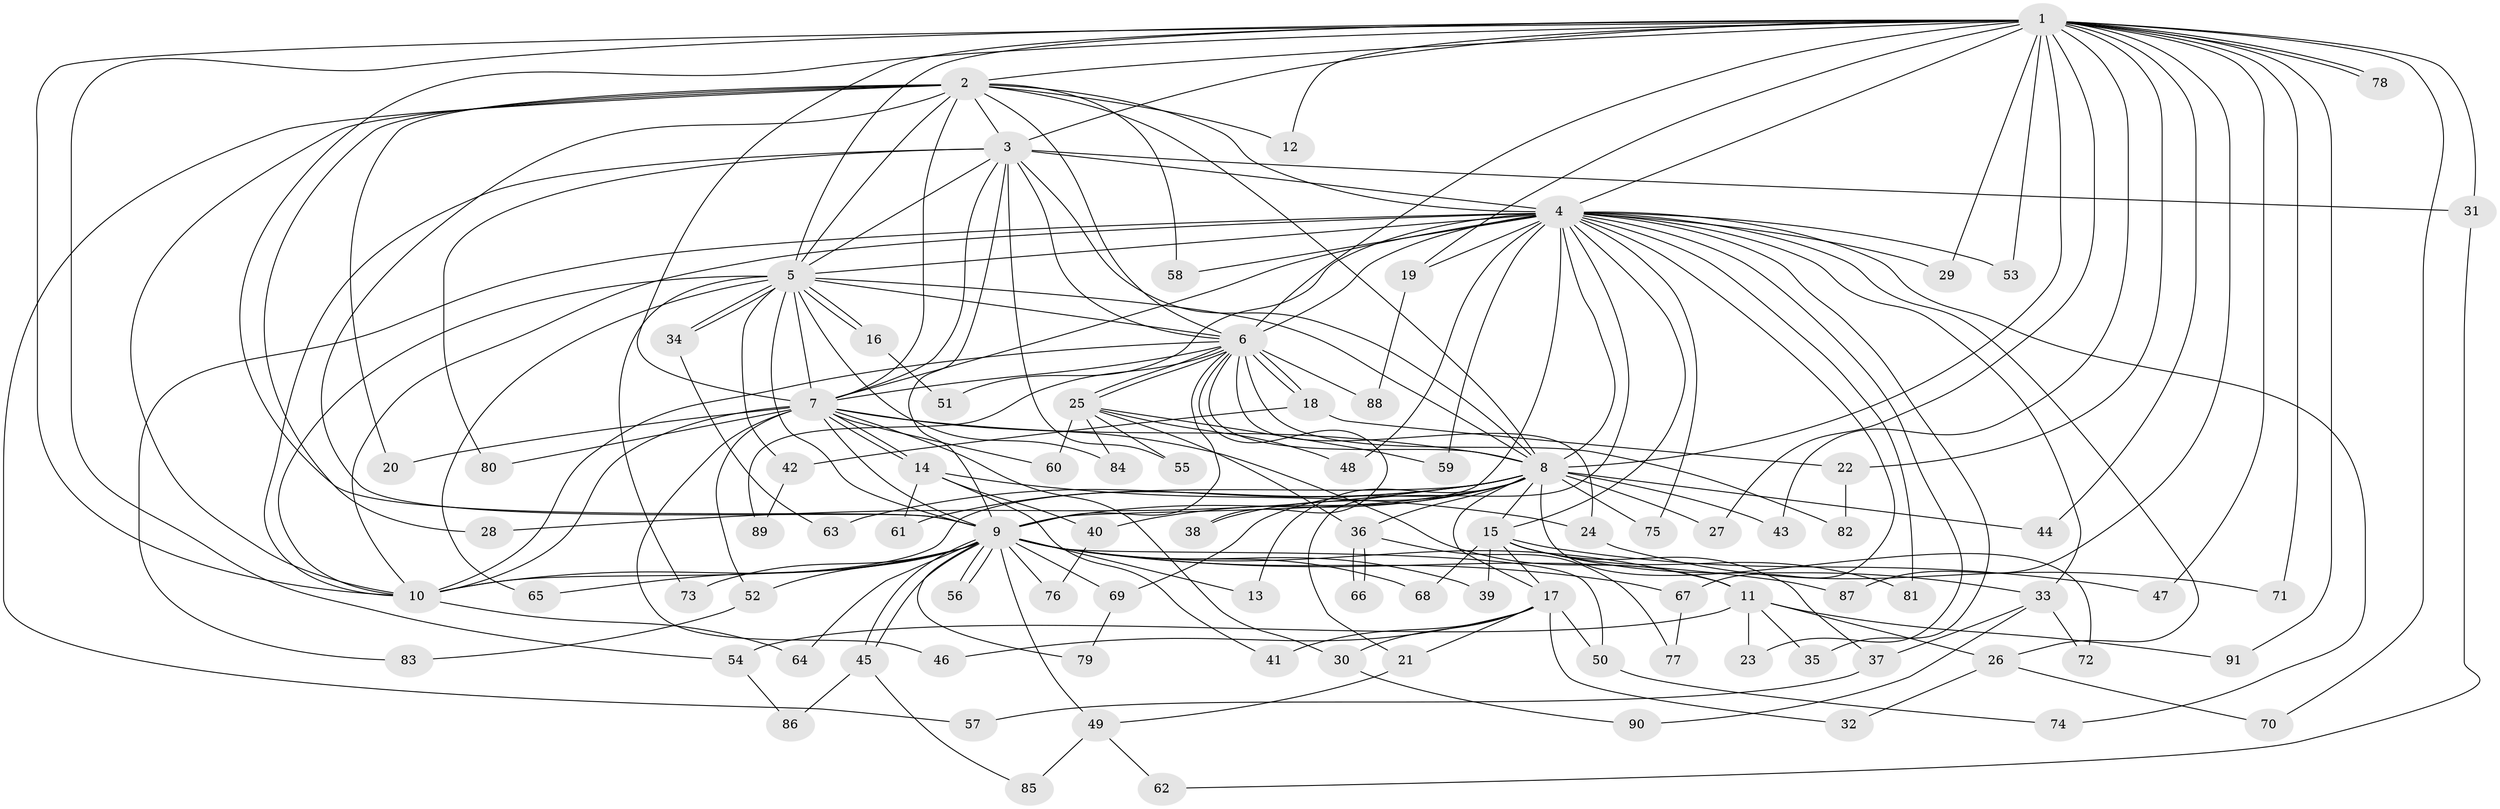 // coarse degree distribution, {14: 0.046875, 23: 0.03125, 9: 0.015625, 7: 0.03125, 2: 0.4375, 21: 0.015625, 3: 0.234375, 8: 0.03125, 4: 0.046875, 24: 0.015625, 5: 0.03125, 1: 0.046875, 10: 0.015625}
// Generated by graph-tools (version 1.1) at 2025/36/03/04/25 23:36:26]
// undirected, 91 vertices, 207 edges
graph export_dot {
  node [color=gray90,style=filled];
  1;
  2;
  3;
  4;
  5;
  6;
  7;
  8;
  9;
  10;
  11;
  12;
  13;
  14;
  15;
  16;
  17;
  18;
  19;
  20;
  21;
  22;
  23;
  24;
  25;
  26;
  27;
  28;
  29;
  30;
  31;
  32;
  33;
  34;
  35;
  36;
  37;
  38;
  39;
  40;
  41;
  42;
  43;
  44;
  45;
  46;
  47;
  48;
  49;
  50;
  51;
  52;
  53;
  54;
  55;
  56;
  57;
  58;
  59;
  60;
  61;
  62;
  63;
  64;
  65;
  66;
  67;
  68;
  69;
  70;
  71;
  72;
  73;
  74;
  75;
  76;
  77;
  78;
  79;
  80;
  81;
  82;
  83;
  84;
  85;
  86;
  87;
  88;
  89;
  90;
  91;
  1 -- 2;
  1 -- 3;
  1 -- 4;
  1 -- 5;
  1 -- 6;
  1 -- 7;
  1 -- 8;
  1 -- 9;
  1 -- 10;
  1 -- 12;
  1 -- 19;
  1 -- 22;
  1 -- 27;
  1 -- 29;
  1 -- 31;
  1 -- 43;
  1 -- 44;
  1 -- 47;
  1 -- 53;
  1 -- 54;
  1 -- 70;
  1 -- 71;
  1 -- 78;
  1 -- 78;
  1 -- 87;
  1 -- 91;
  2 -- 3;
  2 -- 4;
  2 -- 5;
  2 -- 6;
  2 -- 7;
  2 -- 8;
  2 -- 9;
  2 -- 10;
  2 -- 12;
  2 -- 20;
  2 -- 28;
  2 -- 57;
  2 -- 58;
  3 -- 4;
  3 -- 5;
  3 -- 6;
  3 -- 7;
  3 -- 8;
  3 -- 9;
  3 -- 10;
  3 -- 31;
  3 -- 55;
  3 -- 80;
  4 -- 5;
  4 -- 6;
  4 -- 7;
  4 -- 8;
  4 -- 9;
  4 -- 10;
  4 -- 15;
  4 -- 19;
  4 -- 21;
  4 -- 23;
  4 -- 26;
  4 -- 29;
  4 -- 33;
  4 -- 35;
  4 -- 48;
  4 -- 51;
  4 -- 53;
  4 -- 58;
  4 -- 59;
  4 -- 67;
  4 -- 74;
  4 -- 75;
  4 -- 81;
  4 -- 83;
  5 -- 6;
  5 -- 7;
  5 -- 8;
  5 -- 9;
  5 -- 10;
  5 -- 16;
  5 -- 16;
  5 -- 34;
  5 -- 34;
  5 -- 42;
  5 -- 65;
  5 -- 73;
  5 -- 84;
  6 -- 7;
  6 -- 8;
  6 -- 9;
  6 -- 10;
  6 -- 18;
  6 -- 18;
  6 -- 24;
  6 -- 25;
  6 -- 25;
  6 -- 38;
  6 -- 82;
  6 -- 88;
  6 -- 89;
  7 -- 8;
  7 -- 9;
  7 -- 10;
  7 -- 11;
  7 -- 14;
  7 -- 14;
  7 -- 20;
  7 -- 30;
  7 -- 46;
  7 -- 52;
  7 -- 60;
  7 -- 80;
  8 -- 9;
  8 -- 10;
  8 -- 13;
  8 -- 15;
  8 -- 17;
  8 -- 27;
  8 -- 28;
  8 -- 36;
  8 -- 38;
  8 -- 40;
  8 -- 43;
  8 -- 44;
  8 -- 61;
  8 -- 63;
  8 -- 69;
  8 -- 72;
  8 -- 75;
  9 -- 10;
  9 -- 11;
  9 -- 13;
  9 -- 39;
  9 -- 45;
  9 -- 45;
  9 -- 49;
  9 -- 50;
  9 -- 52;
  9 -- 56;
  9 -- 56;
  9 -- 64;
  9 -- 65;
  9 -- 67;
  9 -- 68;
  9 -- 69;
  9 -- 73;
  9 -- 76;
  9 -- 79;
  9 -- 87;
  10 -- 64;
  11 -- 23;
  11 -- 26;
  11 -- 35;
  11 -- 54;
  11 -- 91;
  14 -- 24;
  14 -- 40;
  14 -- 41;
  14 -- 61;
  15 -- 17;
  15 -- 33;
  15 -- 37;
  15 -- 39;
  15 -- 47;
  15 -- 68;
  15 -- 81;
  16 -- 51;
  17 -- 21;
  17 -- 30;
  17 -- 32;
  17 -- 41;
  17 -- 46;
  17 -- 50;
  18 -- 22;
  18 -- 42;
  19 -- 88;
  21 -- 49;
  22 -- 82;
  24 -- 71;
  25 -- 36;
  25 -- 48;
  25 -- 55;
  25 -- 59;
  25 -- 60;
  25 -- 84;
  26 -- 32;
  26 -- 70;
  30 -- 90;
  31 -- 62;
  33 -- 37;
  33 -- 72;
  33 -- 90;
  34 -- 63;
  36 -- 66;
  36 -- 66;
  36 -- 77;
  37 -- 57;
  40 -- 76;
  42 -- 89;
  45 -- 85;
  45 -- 86;
  49 -- 62;
  49 -- 85;
  50 -- 74;
  52 -- 83;
  54 -- 86;
  67 -- 77;
  69 -- 79;
}
